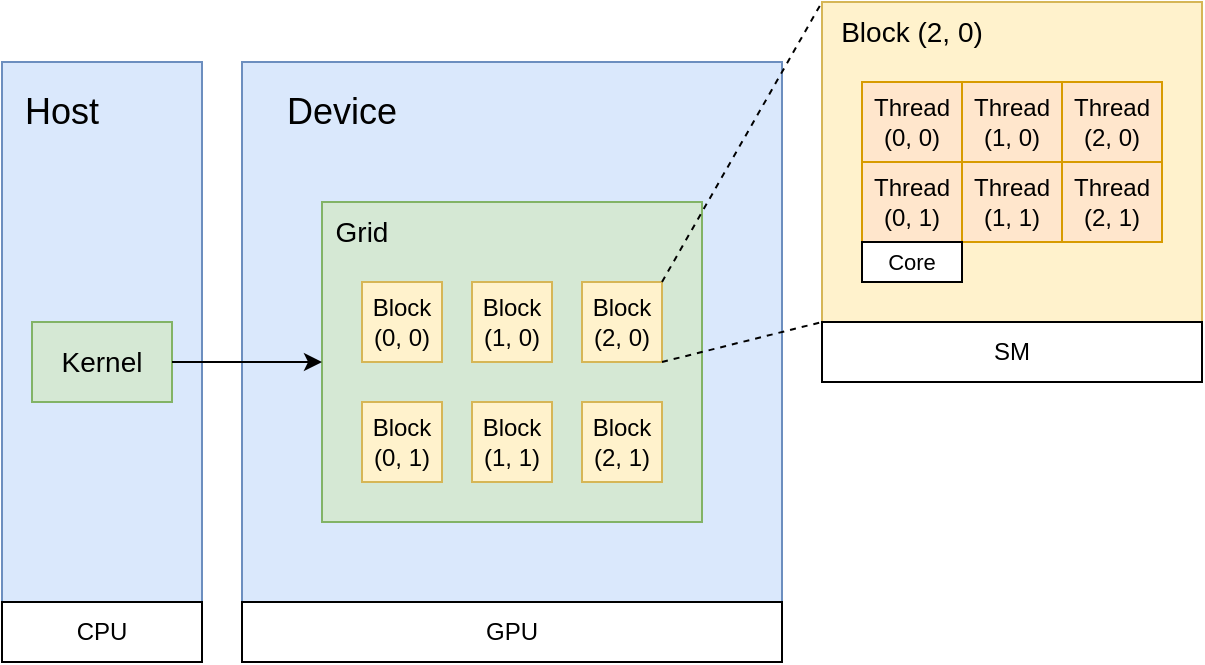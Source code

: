 <mxfile version="24.4.0" type="github">
  <diagram name="第 1 页" id="lZvmM5MYoufRkFUfNJzQ">
    <mxGraphModel dx="1002" dy="535" grid="1" gridSize="10" guides="1" tooltips="1" connect="1" arrows="1" fold="1" page="1" pageScale="1" pageWidth="1000" pageHeight="1000" math="0" shadow="0">
      <root>
        <mxCell id="0" />
        <mxCell id="1" parent="0" />
        <mxCell id="qro_Fb3TbMSUZuIelQu0-5" value="" style="rounded=0;whiteSpace=wrap;html=1;fillColor=#dae8fc;strokeColor=#6c8ebf;" vertex="1" parent="1">
          <mxGeometry x="320" y="130" width="270" height="270" as="geometry" />
        </mxCell>
        <mxCell id="qro_Fb3TbMSUZuIelQu0-32" value="GPU" style="rounded=0;whiteSpace=wrap;html=1;" vertex="1" parent="1">
          <mxGeometry x="320" y="400" width="270" height="30" as="geometry" />
        </mxCell>
        <mxCell id="qro_Fb3TbMSUZuIelQu0-1" value="" style="rounded=0;whiteSpace=wrap;html=1;fillColor=#dae8fc;strokeColor=#6c8ebf;" vertex="1" parent="1">
          <mxGeometry x="200" y="130" width="100" height="270" as="geometry" />
        </mxCell>
        <mxCell id="qro_Fb3TbMSUZuIelQu0-2" value="Host" style="text;html=1;align=center;verticalAlign=middle;whiteSpace=wrap;rounded=0;fontSize=18;" vertex="1" parent="1">
          <mxGeometry x="200" y="140" width="60" height="30" as="geometry" />
        </mxCell>
        <mxCell id="qro_Fb3TbMSUZuIelQu0-4" value="&lt;font style=&quot;font-size: 14px;&quot;&gt;Kernel&lt;/font&gt;" style="rounded=0;whiteSpace=wrap;html=1;fillColor=#d5e8d4;strokeColor=#82b366;fontSize=14;" vertex="1" parent="1">
          <mxGeometry x="215" y="260" width="70" height="40" as="geometry" />
        </mxCell>
        <mxCell id="qro_Fb3TbMSUZuIelQu0-6" value="" style="rounded=0;whiteSpace=wrap;html=1;fillColor=#d5e8d4;strokeColor=#82b366;" vertex="1" parent="1">
          <mxGeometry x="360" y="200" width="190" height="160" as="geometry" />
        </mxCell>
        <mxCell id="qro_Fb3TbMSUZuIelQu0-7" value="Device" style="text;html=1;align=center;verticalAlign=middle;whiteSpace=wrap;rounded=0;fontSize=18;" vertex="1" parent="1">
          <mxGeometry x="340" y="140" width="60" height="30" as="geometry" />
        </mxCell>
        <mxCell id="qro_Fb3TbMSUZuIelQu0-8" value="Grid" style="text;html=1;align=center;verticalAlign=middle;whiteSpace=wrap;rounded=0;fontSize=14;" vertex="1" parent="1">
          <mxGeometry x="350" y="200" width="60" height="30" as="geometry" />
        </mxCell>
        <mxCell id="qro_Fb3TbMSUZuIelQu0-9" value="Block&lt;div&gt;(0, 0)&lt;/div&gt;" style="rounded=0;whiteSpace=wrap;html=1;fillColor=#fff2cc;strokeColor=#d6b656;" vertex="1" parent="1">
          <mxGeometry x="380" y="240" width="40" height="40" as="geometry" />
        </mxCell>
        <mxCell id="qro_Fb3TbMSUZuIelQu0-10" value="Block&lt;div&gt;(1, 0)&lt;/div&gt;" style="rounded=0;whiteSpace=wrap;html=1;fillColor=#fff2cc;strokeColor=#d6b656;" vertex="1" parent="1">
          <mxGeometry x="435" y="240" width="40" height="40" as="geometry" />
        </mxCell>
        <mxCell id="qro_Fb3TbMSUZuIelQu0-11" value="Block&lt;div&gt;(2, 0)&lt;/div&gt;" style="rounded=0;whiteSpace=wrap;html=1;fillColor=#fff2cc;strokeColor=#d6b656;" vertex="1" parent="1">
          <mxGeometry x="490" y="240" width="40" height="40" as="geometry" />
        </mxCell>
        <mxCell id="qro_Fb3TbMSUZuIelQu0-12" value="Block&lt;div&gt;(0, 1)&lt;/div&gt;" style="rounded=0;whiteSpace=wrap;html=1;fillColor=#fff2cc;strokeColor=#d6b656;" vertex="1" parent="1">
          <mxGeometry x="380" y="300" width="40" height="40" as="geometry" />
        </mxCell>
        <mxCell id="qro_Fb3TbMSUZuIelQu0-13" value="Block&lt;div&gt;(1, 1)&lt;/div&gt;" style="rounded=0;whiteSpace=wrap;html=1;fillColor=#fff2cc;strokeColor=#d6b656;" vertex="1" parent="1">
          <mxGeometry x="435" y="300" width="40" height="40" as="geometry" />
        </mxCell>
        <mxCell id="qro_Fb3TbMSUZuIelQu0-14" value="Block&lt;div&gt;(2, 1)&lt;/div&gt;" style="rounded=0;whiteSpace=wrap;html=1;fillColor=#fff2cc;strokeColor=#d6b656;" vertex="1" parent="1">
          <mxGeometry x="490" y="300" width="40" height="40" as="geometry" />
        </mxCell>
        <mxCell id="qro_Fb3TbMSUZuIelQu0-15" style="edgeStyle=orthogonalEdgeStyle;rounded=0;orthogonalLoop=1;jettySize=auto;html=1;exitX=1;exitY=0.5;exitDx=0;exitDy=0;entryX=0;entryY=0.5;entryDx=0;entryDy=0;" edge="1" parent="1" source="qro_Fb3TbMSUZuIelQu0-4" target="qro_Fb3TbMSUZuIelQu0-6">
          <mxGeometry relative="1" as="geometry" />
        </mxCell>
        <mxCell id="qro_Fb3TbMSUZuIelQu0-18" value="" style="rounded=0;whiteSpace=wrap;html=1;fillColor=#fff2cc;strokeColor=#d6b656;" vertex="1" parent="1">
          <mxGeometry x="610" y="100" width="190" height="160" as="geometry" />
        </mxCell>
        <mxCell id="qro_Fb3TbMSUZuIelQu0-19" value="Block (2, 0)" style="text;html=1;align=center;verticalAlign=middle;whiteSpace=wrap;rounded=0;fontSize=14;" vertex="1" parent="1">
          <mxGeometry x="610" y="100" width="90" height="30" as="geometry" />
        </mxCell>
        <mxCell id="qro_Fb3TbMSUZuIelQu0-20" value="Thread&lt;div&gt;(0, 0)&lt;/div&gt;" style="rounded=0;whiteSpace=wrap;html=1;fillColor=#ffe6cc;strokeColor=#d79b00;" vertex="1" parent="1">
          <mxGeometry x="630" y="140" width="50" height="40" as="geometry" />
        </mxCell>
        <mxCell id="qro_Fb3TbMSUZuIelQu0-21" value="Thread&lt;div&gt;(1, 0)&lt;/div&gt;" style="rounded=0;whiteSpace=wrap;html=1;fillColor=#ffe6cc;strokeColor=#d79b00;" vertex="1" parent="1">
          <mxGeometry x="680" y="140" width="50" height="40" as="geometry" />
        </mxCell>
        <mxCell id="qro_Fb3TbMSUZuIelQu0-22" value="Thread&lt;div&gt;(2, 0)&lt;/div&gt;" style="rounded=0;whiteSpace=wrap;html=1;fillColor=#ffe6cc;strokeColor=#d79b00;" vertex="1" parent="1">
          <mxGeometry x="730" y="140" width="50" height="40" as="geometry" />
        </mxCell>
        <mxCell id="qro_Fb3TbMSUZuIelQu0-23" value="Thread&lt;div&gt;(0, 1)&lt;/div&gt;" style="rounded=0;whiteSpace=wrap;html=1;fillColor=#ffe6cc;strokeColor=#d79b00;" vertex="1" parent="1">
          <mxGeometry x="630" y="180" width="50" height="40" as="geometry" />
        </mxCell>
        <mxCell id="qro_Fb3TbMSUZuIelQu0-24" value="Thread&lt;div&gt;(1, 1)&lt;/div&gt;" style="rounded=0;whiteSpace=wrap;html=1;fillColor=#ffe6cc;strokeColor=#d79b00;" vertex="1" parent="1">
          <mxGeometry x="680" y="180" width="50" height="40" as="geometry" />
        </mxCell>
        <mxCell id="qro_Fb3TbMSUZuIelQu0-25" value="Thread&lt;div&gt;(2, 1)&lt;/div&gt;" style="rounded=0;whiteSpace=wrap;html=1;fillColor=#ffe6cc;strokeColor=#d79b00;" vertex="1" parent="1">
          <mxGeometry x="730" y="180" width="50" height="40" as="geometry" />
        </mxCell>
        <mxCell id="qro_Fb3TbMSUZuIelQu0-29" value="SM" style="rounded=0;whiteSpace=wrap;html=1;" vertex="1" parent="1">
          <mxGeometry x="610" y="260" width="190" height="30" as="geometry" />
        </mxCell>
        <mxCell id="qro_Fb3TbMSUZuIelQu0-30" value="&lt;font style=&quot;font-size: 11px;&quot;&gt;Core&lt;/font&gt;" style="rounded=0;whiteSpace=wrap;html=1;direction=west;" vertex="1" parent="1">
          <mxGeometry x="630" y="220" width="50" height="20" as="geometry" />
        </mxCell>
        <mxCell id="qro_Fb3TbMSUZuIelQu0-31" value="CPU" style="rounded=0;whiteSpace=wrap;html=1;" vertex="1" parent="1">
          <mxGeometry x="200" y="400" width="100" height="30" as="geometry" />
        </mxCell>
        <mxCell id="qro_Fb3TbMSUZuIelQu0-35" value="" style="endArrow=none;dashed=1;html=1;rounded=0;exitX=1;exitY=0;exitDx=0;exitDy=0;entryX=0;entryY=0;entryDx=0;entryDy=0;" edge="1" parent="1" source="qro_Fb3TbMSUZuIelQu0-11" target="qro_Fb3TbMSUZuIelQu0-18">
          <mxGeometry width="50" height="50" relative="1" as="geometry">
            <mxPoint x="560" y="250" as="sourcePoint" />
            <mxPoint x="610" y="200" as="targetPoint" />
          </mxGeometry>
        </mxCell>
        <mxCell id="qro_Fb3TbMSUZuIelQu0-36" value="" style="endArrow=none;dashed=1;html=1;rounded=0;exitX=1;exitY=1;exitDx=0;exitDy=0;entryX=0;entryY=1;entryDx=0;entryDy=0;" edge="1" parent="1" source="qro_Fb3TbMSUZuIelQu0-11" target="qro_Fb3TbMSUZuIelQu0-18">
          <mxGeometry width="50" height="50" relative="1" as="geometry">
            <mxPoint x="540" y="250" as="sourcePoint" />
            <mxPoint x="620" y="110" as="targetPoint" />
          </mxGeometry>
        </mxCell>
      </root>
    </mxGraphModel>
  </diagram>
</mxfile>

